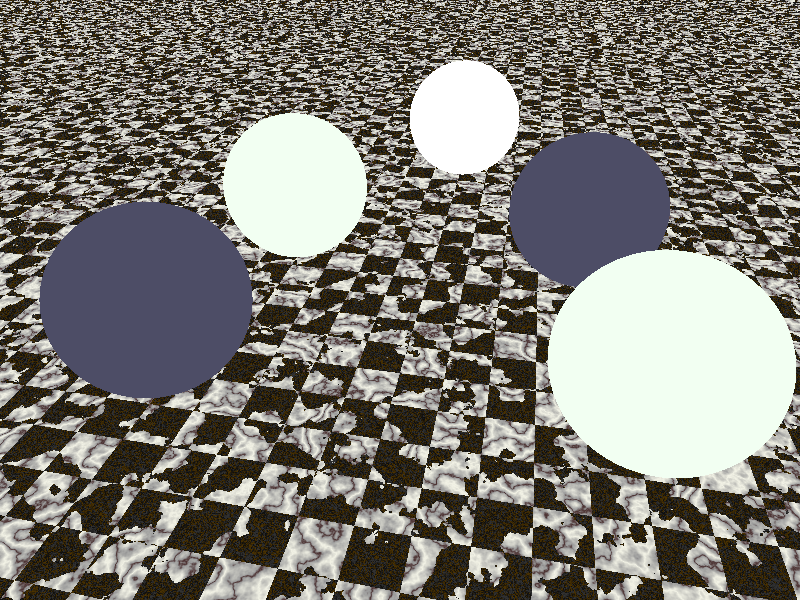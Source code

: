 /////////////////////////////////////////////
//
//     ~~ [ Caustics ] ~~
//        version 1 out of 1
//
//  by Michael Scharrer
//  https://mscharrer.net
//
/////////////////////////////////////////////


camera{
	right x*image_width/image_height
 location <2,7,-10>
 look_at <0,0,0>
}

global_settings {
 max_trace_level 7
 photons {
  count 200000
  media 500
  autostop 1000
  jitter .2
 }
}

#declare r = seed(69);
#declare i=0;
#while (i<15)
 light_source{
  <30-60*rand(r),10,30-60*rand(r)>
  color rgb <0.5*rand(r),0.5*rand(r),0.5*rand(r)>
 }
 #declare i = i+1;
#end


plane { 
 <0, 1, 0>, -2
 hollow
 pigment{
  checker
  pigment {
   granite
   turbulence 3
   color_map {
    [0.0 color <0.05,0.05,0.05>]
    [0.2 color <0.3,0.2,0>]
    [0.4 color <0.05,0.05,0.05>]
    [0.6 color <0.2,0.2,0.2>]
    [1.0 color <0.05,0.05,0.05>]
    }
   }
  pigment {
   marble
   turbulence 2
   color_map {
    [0.0 color <0.95,0.95,0.9>]
    [0.8 color <0.6,0.6,0.6>]
    [1.0 color <0.3,0.2,0.2>]
    }
   }
  turbulence 0.01
 }
 finish{ reflection 0.4 }
 /*photons {
  target
  refraction on
  reflection on
 }*/
}

plane { 
 <0, 1, 0>, 20
 hollow
 pigment{
  checker
  color <0.6,0.6,0.6>
  color <0.4,0.4,0.4>
  turbulence 0.02
 }
}

sphere{
 <0,0,12> 2
 hollow
 pigment { color <1,1,1,1> }
 interior{
  media{
   emission 0.15
  }
 }
 photons {
  target
  refraction on
  reflection on
 }
 photons {
  target
  refraction on
  reflection on
 }
}

sphere{
 <-4,0,5> 2
 pigment { color <0.95,1,0.95,0.9> }
 finish {
  ior 1.5
  reflection 0.1
 }
 photons {
  target
  refraction on
  reflection on
 }
}

sphere{
 <4,0,5> 2
 pigment { color <0.3,0.3,0.4> }
 finish {
  reflection 0.8
 }
 photons {
  target
  refraction on
  reflection on
 }
}


sphere{
 <5,0,-1> 2
 pigment { color <0.95,1,0.95,0.9> }
 finish {
  ior 1.4
  reflection 0.1
 }
 normal{
  bumps 1/50
  scale 1/5
 }
 photons {
  target
  refraction on
  reflection on
 }
}

sphere{
 <-5,0,-1> 2
 pigment { color <0.3,0.3,0.4> }
 finish {
  reflection 0.8
 }
 normal{
  bumps 1/15
  scale 1/5.5
 }
 photons {
  target
  refraction on
  reflection on
 }
}
